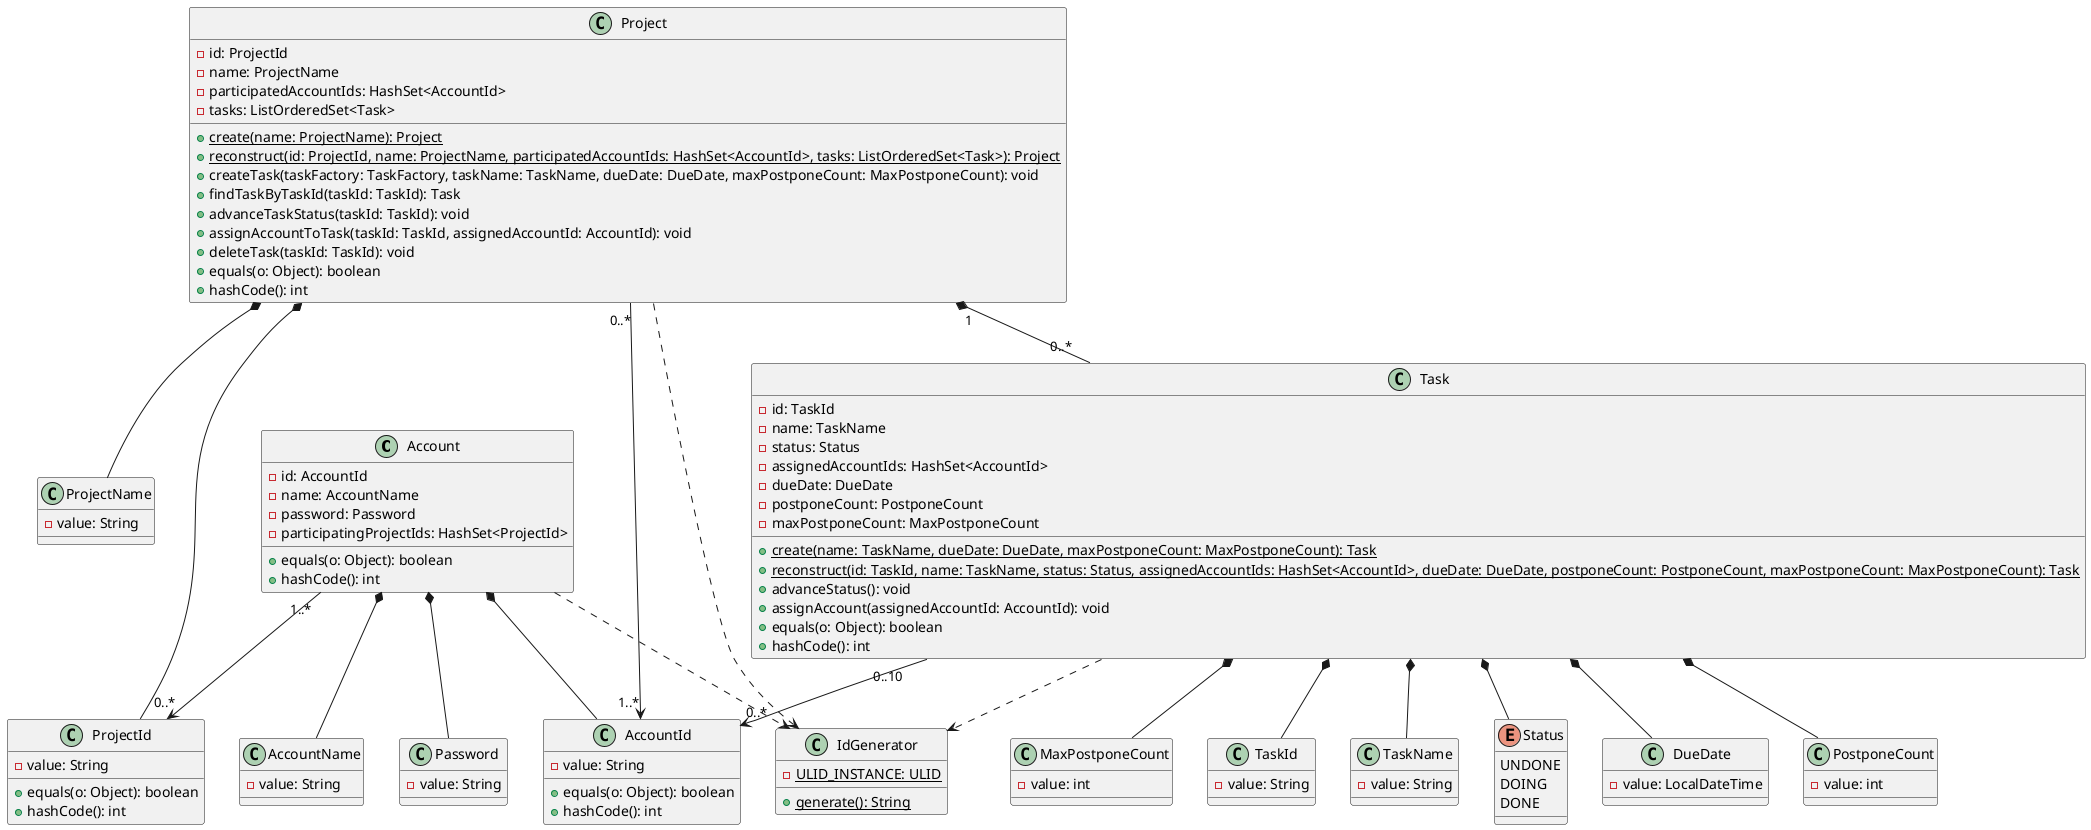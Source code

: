 @startuml
class Account {
  - id: AccountId
  - name: AccountName
  - password: Password
  - participatingProjectIds: HashSet<ProjectId>
  + equals(o: Object): boolean
  + hashCode(): int
}

class AccountId {
  - value: String
  + equals(o: Object): boolean
  + hashCode(): int
}

class AccountName {
  - value: String
}

class Password {
  - value: String
}

Account *-- AccountId
Account *-- AccountName
Account *-- Password
Account "1..*" --> "0..*" ProjectId
Account ..> IdGenerator

class Project {
  - id: ProjectId
  - name: ProjectName
  - participatedAccountIds: HashSet<AccountId>
  - tasks: ListOrderedSet<Task>
  {static} + create(name: ProjectName): Project
  {static} + reconstruct(id: ProjectId, name: ProjectName, participatedAccountIds: HashSet<AccountId>, tasks: ListOrderedSet<Task>): Project
  + createTask(taskFactory: TaskFactory, taskName: TaskName, dueDate: DueDate, maxPostponeCount: MaxPostponeCount): void
  + findTaskByTaskId(taskId: TaskId): Task
  + advanceTaskStatus(taskId: TaskId): void
  + assignAccountToTask(taskId: TaskId, assignedAccountId: AccountId): void
  + deleteTask(taskId: TaskId): void
  + equals(o: Object): boolean
  + hashCode(): int
}

class ProjectId {
  - value: String
  + equals(o: Object): boolean
  + hashCode(): int
}

class ProjectName {
  - value: String
}

Project *-- ProjectId
Project *-- ProjectName
Project "0..*" --> "1..*" AccountId
Project "1" *-- "0..*" Task
Project ..> IdGenerator

class Task {
  - id: TaskId
  - name: TaskName
  - status: Status
  - assignedAccountIds: HashSet<AccountId>
  - dueDate: DueDate
  - postponeCount: PostponeCount
  - maxPostponeCount: MaxPostponeCount
  {static} + create(name: TaskName, dueDate: DueDate, maxPostponeCount: MaxPostponeCount): Task
  {static} + reconstruct(id: TaskId, name: TaskName, status: Status, assignedAccountIds: HashSet<AccountId>, dueDate: DueDate, postponeCount: PostponeCount, maxPostponeCount: MaxPostponeCount): Task
  + advanceStatus(): void
  + assignAccount(assignedAccountId: AccountId): void
  + equals(o: Object): boolean
  + hashCode(): int
}

class TaskId {
  - value: String
}

class TaskName {
  - value: String
}

enum Status {
  UNDONE
  DOING
  DONE
}

class DueDate {
  - value: LocalDateTime
}

class PostponeCount {
  - value: int
}

class MaxPostponeCount {
  - value: int
}

Task *-- TaskId
Task *-- TaskName
Task *-- Status
Task "0..10" --> "0..*" AccountId
Task *-- DueDate
Task *-- PostponeCount
Task *-- MaxPostponeCount
Task ..> IdGenerator

class IdGenerator {
  {static} - ULID_INSTANCE: ULID
  {static} + generate(): String
}
@enduml
